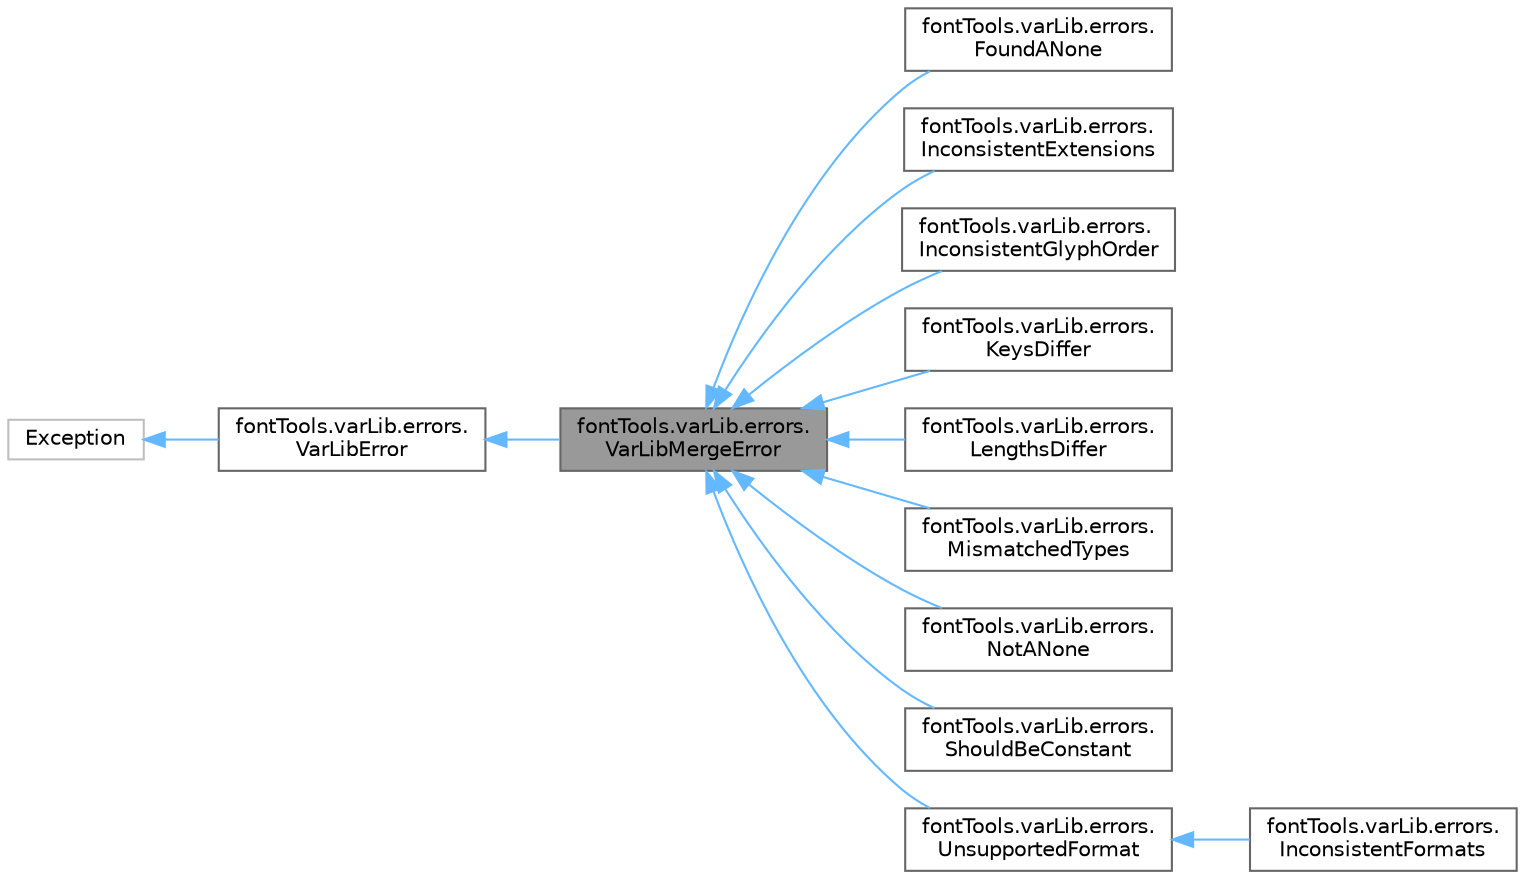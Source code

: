 digraph "fontTools.varLib.errors.VarLibMergeError"
{
 // LATEX_PDF_SIZE
  bgcolor="transparent";
  edge [fontname=Helvetica,fontsize=10,labelfontname=Helvetica,labelfontsize=10];
  node [fontname=Helvetica,fontsize=10,shape=box,height=0.2,width=0.4];
  rankdir="LR";
  Node1 [id="Node000001",label="fontTools.varLib.errors.\lVarLibMergeError",height=0.2,width=0.4,color="gray40", fillcolor="grey60", style="filled", fontcolor="black",tooltip=" "];
  Node2 -> Node1 [id="edge1_Node000001_Node000002",dir="back",color="steelblue1",style="solid",tooltip=" "];
  Node2 [id="Node000002",label="fontTools.varLib.errors.\lVarLibError",height=0.2,width=0.4,color="gray40", fillcolor="white", style="filled",URL="$d5/d14/classfontTools_1_1varLib_1_1errors_1_1VarLibError.html",tooltip=" "];
  Node3 -> Node2 [id="edge2_Node000002_Node000003",dir="back",color="steelblue1",style="solid",tooltip=" "];
  Node3 [id="Node000003",label="Exception",height=0.2,width=0.4,color="grey75", fillcolor="white", style="filled",URL="$d4/d67/classException.html",tooltip=" "];
  Node1 -> Node4 [id="edge3_Node000001_Node000004",dir="back",color="steelblue1",style="solid",tooltip=" "];
  Node4 [id="Node000004",label="fontTools.varLib.errors.\lFoundANone",height=0.2,width=0.4,color="gray40", fillcolor="white", style="filled",URL="$d9/d37/classfontTools_1_1varLib_1_1errors_1_1FoundANone.html",tooltip=" "];
  Node1 -> Node5 [id="edge4_Node000001_Node000005",dir="back",color="steelblue1",style="solid",tooltip=" "];
  Node5 [id="Node000005",label="fontTools.varLib.errors.\lInconsistentExtensions",height=0.2,width=0.4,color="gray40", fillcolor="white", style="filled",URL="$d8/d06/classfontTools_1_1varLib_1_1errors_1_1InconsistentExtensions.html",tooltip=" "];
  Node1 -> Node6 [id="edge5_Node000001_Node000006",dir="back",color="steelblue1",style="solid",tooltip=" "];
  Node6 [id="Node000006",label="fontTools.varLib.errors.\lInconsistentGlyphOrder",height=0.2,width=0.4,color="gray40", fillcolor="white", style="filled",URL="$d3/d52/classfontTools_1_1varLib_1_1errors_1_1InconsistentGlyphOrder.html",tooltip=" "];
  Node1 -> Node7 [id="edge6_Node000001_Node000007",dir="back",color="steelblue1",style="solid",tooltip=" "];
  Node7 [id="Node000007",label="fontTools.varLib.errors.\lKeysDiffer",height=0.2,width=0.4,color="gray40", fillcolor="white", style="filled",URL="$d2/df4/classfontTools_1_1varLib_1_1errors_1_1KeysDiffer.html",tooltip=" "];
  Node1 -> Node8 [id="edge7_Node000001_Node000008",dir="back",color="steelblue1",style="solid",tooltip=" "];
  Node8 [id="Node000008",label="fontTools.varLib.errors.\lLengthsDiffer",height=0.2,width=0.4,color="gray40", fillcolor="white", style="filled",URL="$d0/d3b/classfontTools_1_1varLib_1_1errors_1_1LengthsDiffer.html",tooltip=" "];
  Node1 -> Node9 [id="edge8_Node000001_Node000009",dir="back",color="steelblue1",style="solid",tooltip=" "];
  Node9 [id="Node000009",label="fontTools.varLib.errors.\lMismatchedTypes",height=0.2,width=0.4,color="gray40", fillcolor="white", style="filled",URL="$d0/d81/classfontTools_1_1varLib_1_1errors_1_1MismatchedTypes.html",tooltip=" "];
  Node1 -> Node10 [id="edge9_Node000001_Node000010",dir="back",color="steelblue1",style="solid",tooltip=" "];
  Node10 [id="Node000010",label="fontTools.varLib.errors.\lNotANone",height=0.2,width=0.4,color="gray40", fillcolor="white", style="filled",URL="$d2/d9a/classfontTools_1_1varLib_1_1errors_1_1NotANone.html",tooltip=" "];
  Node1 -> Node11 [id="edge10_Node000001_Node000011",dir="back",color="steelblue1",style="solid",tooltip=" "];
  Node11 [id="Node000011",label="fontTools.varLib.errors.\lShouldBeConstant",height=0.2,width=0.4,color="gray40", fillcolor="white", style="filled",URL="$d6/dd1/classfontTools_1_1varLib_1_1errors_1_1ShouldBeConstant.html",tooltip=" "];
  Node1 -> Node12 [id="edge11_Node000001_Node000012",dir="back",color="steelblue1",style="solid",tooltip=" "];
  Node12 [id="Node000012",label="fontTools.varLib.errors.\lUnsupportedFormat",height=0.2,width=0.4,color="gray40", fillcolor="white", style="filled",URL="$d3/df4/classfontTools_1_1varLib_1_1errors_1_1UnsupportedFormat.html",tooltip=" "];
  Node12 -> Node13 [id="edge12_Node000012_Node000013",dir="back",color="steelblue1",style="solid",tooltip=" "];
  Node13 [id="Node000013",label="fontTools.varLib.errors.\lInconsistentFormats",height=0.2,width=0.4,color="gray40", fillcolor="white", style="filled",URL="$d7/d03/classfontTools_1_1varLib_1_1errors_1_1InconsistentFormats.html",tooltip=" "];
}
